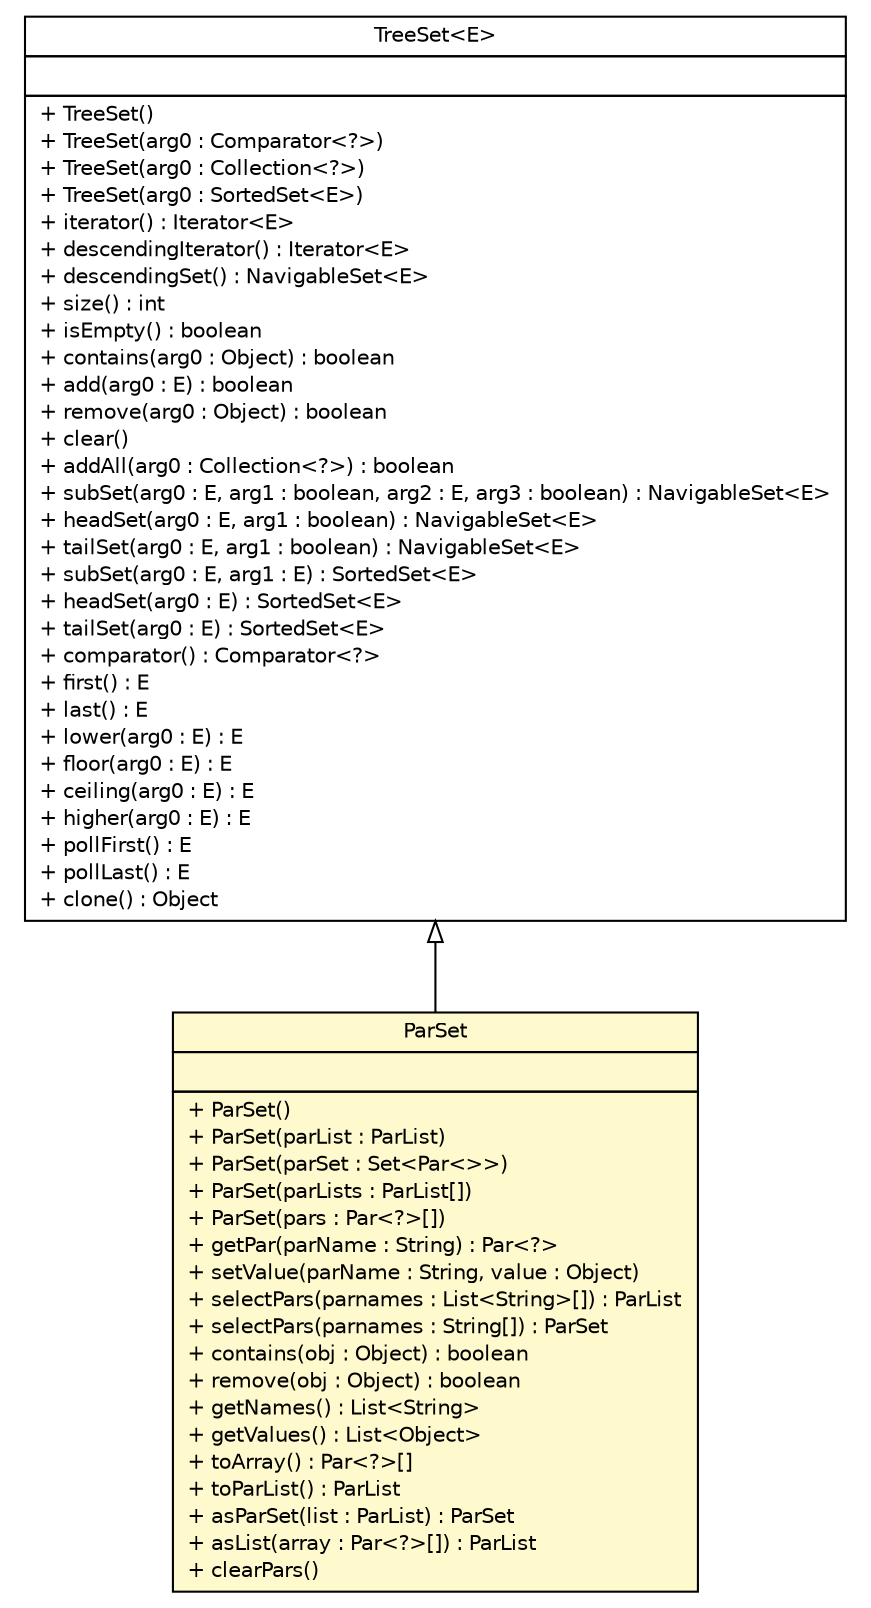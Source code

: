 #!/usr/local/bin/dot
#
# Class diagram 
# Generated by UMLGraph version R5_6 (http://www.umlgraph.org/)
#

digraph G {
	edge [fontname="Helvetica",fontsize=10,labelfontname="Helvetica",labelfontsize=10];
	node [fontname="Helvetica",fontsize=10,shape=plaintext];
	nodesep=0.25;
	ranksep=0.5;
	// sorcer.core.context.model.par.ParSet
	c239731 [label=<<table title="sorcer.core.context.model.par.ParSet" border="0" cellborder="1" cellspacing="0" cellpadding="2" port="p" bgcolor="lemonChiffon" href="./ParSet.html">
		<tr><td><table border="0" cellspacing="0" cellpadding="1">
<tr><td align="center" balign="center"> ParSet </td></tr>
		</table></td></tr>
		<tr><td><table border="0" cellspacing="0" cellpadding="1">
<tr><td align="left" balign="left">  </td></tr>
		</table></td></tr>
		<tr><td><table border="0" cellspacing="0" cellpadding="1">
<tr><td align="left" balign="left"> + ParSet() </td></tr>
<tr><td align="left" balign="left"> + ParSet(parList : ParList) </td></tr>
<tr><td align="left" balign="left"> + ParSet(parSet : Set&lt;Par&lt;&gt;&gt;) </td></tr>
<tr><td align="left" balign="left"> + ParSet(parLists : ParList[]) </td></tr>
<tr><td align="left" balign="left"> + ParSet(pars : Par&lt;?&gt;[]) </td></tr>
<tr><td align="left" balign="left"> + getPar(parName : String) : Par&lt;?&gt; </td></tr>
<tr><td align="left" balign="left"> + setValue(parName : String, value : Object) </td></tr>
<tr><td align="left" balign="left"> + selectPars(parnames : List&lt;String&gt;[]) : ParList </td></tr>
<tr><td align="left" balign="left"> + selectPars(parnames : String[]) : ParSet </td></tr>
<tr><td align="left" balign="left"> + contains(obj : Object) : boolean </td></tr>
<tr><td align="left" balign="left"> + remove(obj : Object) : boolean </td></tr>
<tr><td align="left" balign="left"> + getNames() : List&lt;String&gt; </td></tr>
<tr><td align="left" balign="left"> + getValues() : List&lt;Object&gt; </td></tr>
<tr><td align="left" balign="left"> + toArray() : Par&lt;?&gt;[] </td></tr>
<tr><td align="left" balign="left"> + toParList() : ParList </td></tr>
<tr><td align="left" balign="left"> + asParSet(list : ParList) : ParSet </td></tr>
<tr><td align="left" balign="left"> + asList(array : Par&lt;?&gt;[]) : ParList </td></tr>
<tr><td align="left" balign="left"> + clearPars() </td></tr>
		</table></td></tr>
		</table>>, URL="./ParSet.html", fontname="Helvetica", fontcolor="black", fontsize=10.0];
	//sorcer.core.context.model.par.ParSet extends java.util.TreeSet<sorcer.core.context.model.par.Par>
	c239972:p -> c239731:p [dir=back,arrowtail=empty];
	// java.util.TreeSet<E>
	c239972 [label=<<table title="java.util.TreeSet" border="0" cellborder="1" cellspacing="0" cellpadding="2" port="p" href="http://docs.oracle.com/javase/7/docs/api/java/util/TreeSet.html">
		<tr><td><table border="0" cellspacing="0" cellpadding="1">
<tr><td align="center" balign="center"> TreeSet&lt;E&gt; </td></tr>
		</table></td></tr>
		<tr><td><table border="0" cellspacing="0" cellpadding="1">
<tr><td align="left" balign="left">  </td></tr>
		</table></td></tr>
		<tr><td><table border="0" cellspacing="0" cellpadding="1">
<tr><td align="left" balign="left"> + TreeSet() </td></tr>
<tr><td align="left" balign="left"> + TreeSet(arg0 : Comparator&lt;?&gt;) </td></tr>
<tr><td align="left" balign="left"> + TreeSet(arg0 : Collection&lt;?&gt;) </td></tr>
<tr><td align="left" balign="left"> + TreeSet(arg0 : SortedSet&lt;E&gt;) </td></tr>
<tr><td align="left" balign="left"> + iterator() : Iterator&lt;E&gt; </td></tr>
<tr><td align="left" balign="left"> + descendingIterator() : Iterator&lt;E&gt; </td></tr>
<tr><td align="left" balign="left"> + descendingSet() : NavigableSet&lt;E&gt; </td></tr>
<tr><td align="left" balign="left"> + size() : int </td></tr>
<tr><td align="left" balign="left"> + isEmpty() : boolean </td></tr>
<tr><td align="left" balign="left"> + contains(arg0 : Object) : boolean </td></tr>
<tr><td align="left" balign="left"> + add(arg0 : E) : boolean </td></tr>
<tr><td align="left" balign="left"> + remove(arg0 : Object) : boolean </td></tr>
<tr><td align="left" balign="left"> + clear() </td></tr>
<tr><td align="left" balign="left"> + addAll(arg0 : Collection&lt;?&gt;) : boolean </td></tr>
<tr><td align="left" balign="left"> + subSet(arg0 : E, arg1 : boolean, arg2 : E, arg3 : boolean) : NavigableSet&lt;E&gt; </td></tr>
<tr><td align="left" balign="left"> + headSet(arg0 : E, arg1 : boolean) : NavigableSet&lt;E&gt; </td></tr>
<tr><td align="left" balign="left"> + tailSet(arg0 : E, arg1 : boolean) : NavigableSet&lt;E&gt; </td></tr>
<tr><td align="left" balign="left"> + subSet(arg0 : E, arg1 : E) : SortedSet&lt;E&gt; </td></tr>
<tr><td align="left" balign="left"> + headSet(arg0 : E) : SortedSet&lt;E&gt; </td></tr>
<tr><td align="left" balign="left"> + tailSet(arg0 : E) : SortedSet&lt;E&gt; </td></tr>
<tr><td align="left" balign="left"> + comparator() : Comparator&lt;?&gt; </td></tr>
<tr><td align="left" balign="left"> + first() : E </td></tr>
<tr><td align="left" balign="left"> + last() : E </td></tr>
<tr><td align="left" balign="left"> + lower(arg0 : E) : E </td></tr>
<tr><td align="left" balign="left"> + floor(arg0 : E) : E </td></tr>
<tr><td align="left" balign="left"> + ceiling(arg0 : E) : E </td></tr>
<tr><td align="left" balign="left"> + higher(arg0 : E) : E </td></tr>
<tr><td align="left" balign="left"> + pollFirst() : E </td></tr>
<tr><td align="left" balign="left"> + pollLast() : E </td></tr>
<tr><td align="left" balign="left"> + clone() : Object </td></tr>
		</table></td></tr>
		</table>>, URL="http://docs.oracle.com/javase/7/docs/api/java/util/TreeSet.html", fontname="Helvetica", fontcolor="black", fontsize=10.0];
}

